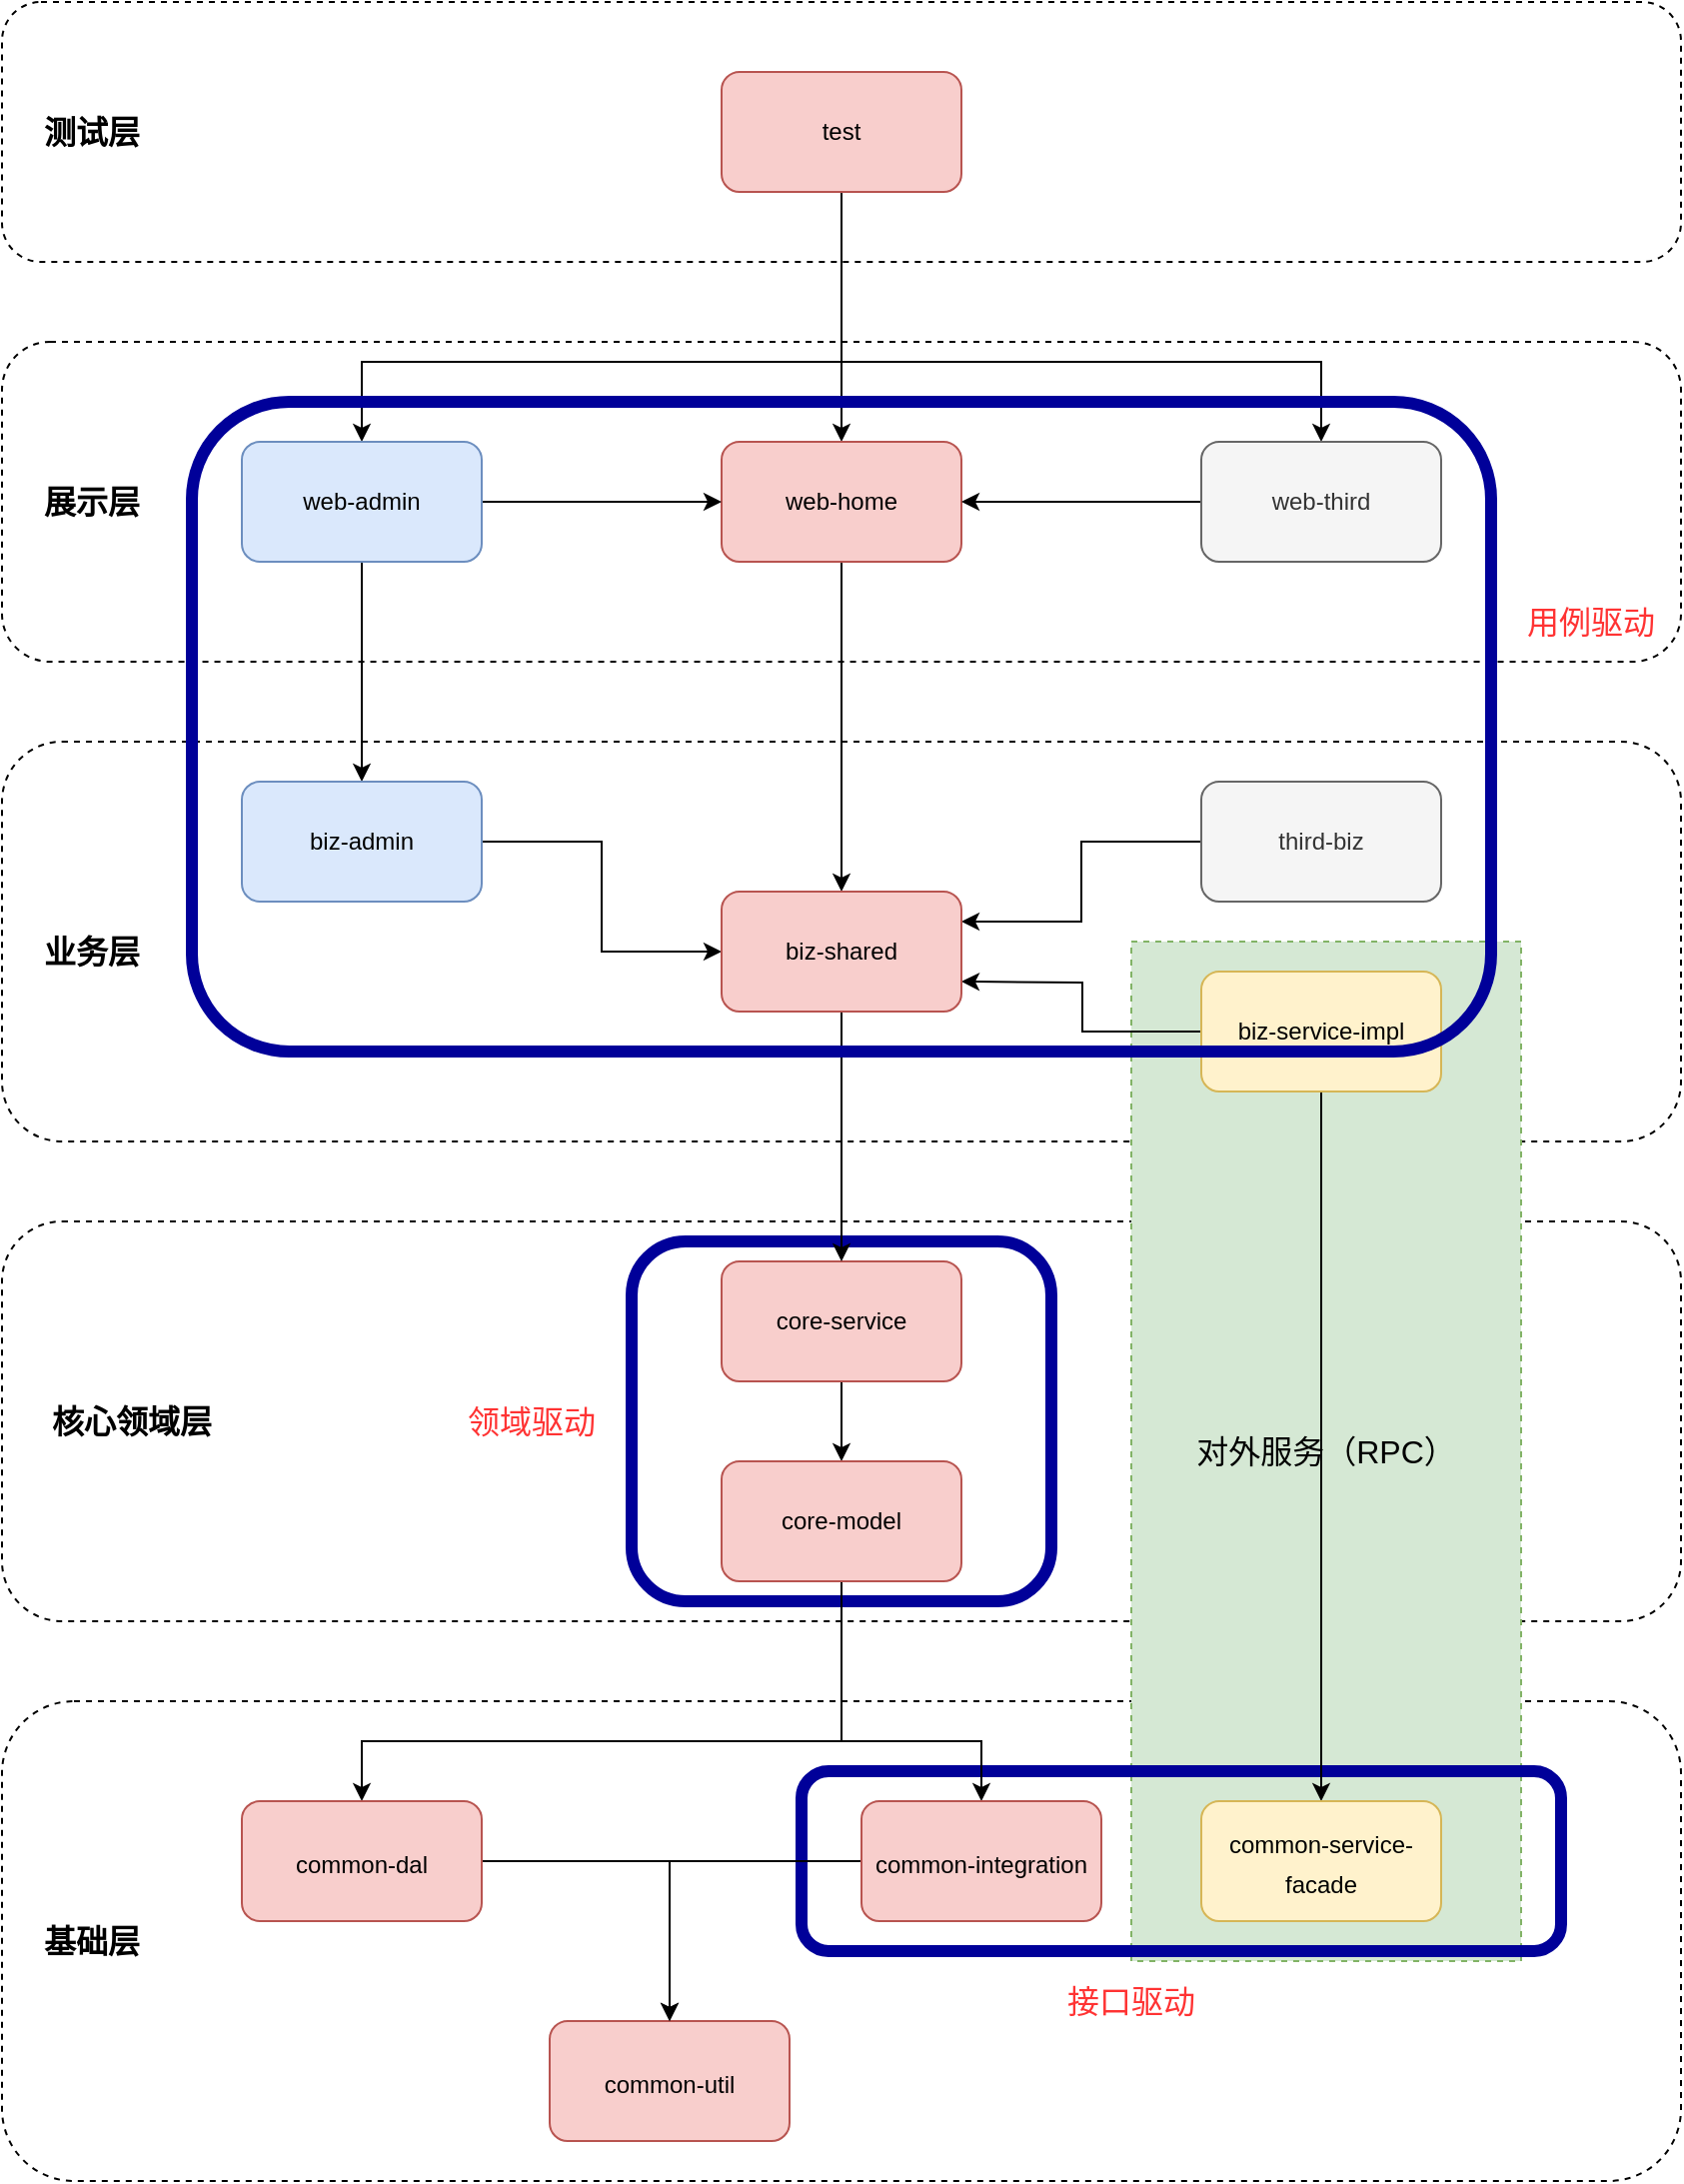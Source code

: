 <mxfile version="14.8.1" type="github" pages="2"><diagram id="YglzeWI0Stwk7_6CR4iB" name="第 1 页"><mxGraphModel dx="1298" dy="834" grid="1" gridSize="10" guides="1" tooltips="1" connect="1" arrows="1" fold="1" page="1" pageScale="1" pageWidth="827" pageHeight="1169" math="0" shadow="0"><root><mxCell id="0"/><mxCell id="1" parent="0"/><mxCell id="OvUssve2Sz-B8NUoTwEf-21" value="" style="rounded=1;whiteSpace=wrap;html=1;dashed=1;" vertex="1" parent="1"><mxGeometry x="80" y="440" width="840" height="200" as="geometry"/></mxCell><mxCell id="OvUssve2Sz-B8NUoTwEf-12" value="&lt;meta charset=&quot;utf-8&quot;&gt;&lt;span style=&quot;color: rgb(0, 0, 0); font-family: helvetica; font-size: 12px; font-style: normal; font-weight: 400; letter-spacing: normal; text-align: center; text-indent: 0px; text-transform: none; word-spacing: 0px; background-color: rgb(248, 249, 250); display: inline; float: none;&quot;&gt;测试层&lt;/span&gt;" style="rounded=1;whiteSpace=wrap;html=1;dashed=1;" vertex="1" parent="1"><mxGeometry x="80" y="240" width="840" height="160" as="geometry"/></mxCell><mxCell id="OvUssve2Sz-B8NUoTwEf-37" value="&lt;meta charset=&quot;utf-8&quot;&gt;&lt;span style=&quot;color: rgb(255, 51, 51); font-family: helvetica; font-size: 16px; font-style: normal; font-weight: 400; letter-spacing: normal; text-align: center; text-indent: 0px; text-transform: none; word-spacing: 0px; background-color: rgb(248, 249, 250); display: inline; float: none;&quot;&gt;领域驱动&lt;/span&gt;" style="rounded=1;whiteSpace=wrap;html=1;dashed=1;" vertex="1" parent="1"><mxGeometry x="80" y="680" width="840" height="200" as="geometry"/></mxCell><mxCell id="OvUssve2Sz-B8NUoTwEf-56" value="" style="rounded=1;whiteSpace=wrap;html=1;fontSize=16;strokeColor=#000099;strokeWidth=6;" vertex="1" parent="1"><mxGeometry x="395" y="690" width="210" height="180" as="geometry"/></mxCell><mxCell id="OvUssve2Sz-B8NUoTwEf-42" value="" style="rounded=1;whiteSpace=wrap;html=1;fontStyle=1;fontSize=16;dashed=1;" vertex="1" parent="1"><mxGeometry x="80" y="920" width="840" height="240" as="geometry"/></mxCell><mxCell id="OvUssve2Sz-B8NUoTwEf-54" value="对外服务（RPC）" style="rounded=0;whiteSpace=wrap;html=1;dashed=1;fontSize=16;fillColor=#d5e8d4;strokeColor=#82b366;" vertex="1" parent="1"><mxGeometry x="645" y="540" width="195" height="510" as="geometry"/></mxCell><mxCell id="OvUssve2Sz-B8NUoTwEf-55" value="" style="rounded=1;whiteSpace=wrap;html=1;fontSize=16;strokeColor=#000099;strokeWidth=6;fillColor=none;" vertex="1" parent="1"><mxGeometry x="480" y="955" width="380" height="90" as="geometry"/></mxCell><mxCell id="OvUssve2Sz-B8NUoTwEf-11" value="" style="rounded=1;whiteSpace=wrap;html=1;dashed=1;" vertex="1" parent="1"><mxGeometry x="80" y="70" width="840" height="130" as="geometry"/></mxCell><mxCell id="OvUssve2Sz-B8NUoTwEf-16" style="edgeStyle=orthogonalEdgeStyle;rounded=0;orthogonalLoop=1;jettySize=auto;html=1;entryX=0.5;entryY=0;entryDx=0;entryDy=0;" edge="1" parent="1" source="OvUssve2Sz-B8NUoTwEf-14" target="OvUssve2Sz-B8NUoTwEf-15"><mxGeometry relative="1" as="geometry"/></mxCell><mxCell id="OvUssve2Sz-B8NUoTwEf-30" style="edgeStyle=orthogonalEdgeStyle;rounded=0;orthogonalLoop=1;jettySize=auto;html=1;entryX=0.5;entryY=0;entryDx=0;entryDy=0;" edge="1" parent="1" source="OvUssve2Sz-B8NUoTwEf-14" target="OvUssve2Sz-B8NUoTwEf-18"><mxGeometry relative="1" as="geometry"><Array as="points"><mxPoint x="500" y="250"/><mxPoint x="740" y="250"/></Array></mxGeometry></mxCell><mxCell id="OvUssve2Sz-B8NUoTwEf-31" style="edgeStyle=orthogonalEdgeStyle;rounded=0;orthogonalLoop=1;jettySize=auto;html=1;" edge="1" parent="1" source="OvUssve2Sz-B8NUoTwEf-14" target="OvUssve2Sz-B8NUoTwEf-17"><mxGeometry relative="1" as="geometry"><Array as="points"><mxPoint x="500" y="250"/><mxPoint x="260" y="250"/></Array></mxGeometry></mxCell><mxCell id="OvUssve2Sz-B8NUoTwEf-14" value="test" style="rounded=1;whiteSpace=wrap;html=1;fillColor=#f8cecc;strokeColor=#b85450;" vertex="1" parent="1"><mxGeometry x="440" y="105" width="120" height="60" as="geometry"/></mxCell><mxCell id="OvUssve2Sz-B8NUoTwEf-61" style="edgeStyle=orthogonalEdgeStyle;rounded=0;orthogonalLoop=1;jettySize=auto;html=1;fontSize=16;" edge="1" parent="1" source="OvUssve2Sz-B8NUoTwEf-15" target="OvUssve2Sz-B8NUoTwEf-22"><mxGeometry relative="1" as="geometry"/></mxCell><mxCell id="OvUssve2Sz-B8NUoTwEf-15" value="web-home" style="rounded=1;whiteSpace=wrap;html=1;fillColor=#f8cecc;strokeColor=#b85450;" vertex="1" parent="1"><mxGeometry x="440" y="290" width="120" height="60" as="geometry"/></mxCell><mxCell id="OvUssve2Sz-B8NUoTwEf-29" style="edgeStyle=orthogonalEdgeStyle;rounded=0;orthogonalLoop=1;jettySize=auto;html=1;" edge="1" parent="1" source="OvUssve2Sz-B8NUoTwEf-17" target="OvUssve2Sz-B8NUoTwEf-15"><mxGeometry relative="1" as="geometry"/></mxCell><mxCell id="OvUssve2Sz-B8NUoTwEf-32" style="edgeStyle=orthogonalEdgeStyle;rounded=0;orthogonalLoop=1;jettySize=auto;html=1;" edge="1" parent="1" source="OvUssve2Sz-B8NUoTwEf-17" target="OvUssve2Sz-B8NUoTwEf-23"><mxGeometry relative="1" as="geometry"/></mxCell><mxCell id="OvUssve2Sz-B8NUoTwEf-17" value="web-admin" style="rounded=1;whiteSpace=wrap;html=1;fillColor=#dae8fc;strokeColor=#6c8ebf;" vertex="1" parent="1"><mxGeometry x="200" y="290" width="120" height="60" as="geometry"/></mxCell><mxCell id="OvUssve2Sz-B8NUoTwEf-28" style="edgeStyle=orthogonalEdgeStyle;rounded=0;orthogonalLoop=1;jettySize=auto;html=1;entryX=1;entryY=0.5;entryDx=0;entryDy=0;" edge="1" parent="1" source="OvUssve2Sz-B8NUoTwEf-18" target="OvUssve2Sz-B8NUoTwEf-15"><mxGeometry relative="1" as="geometry"/></mxCell><mxCell id="OvUssve2Sz-B8NUoTwEf-18" value="web-third" style="rounded=1;whiteSpace=wrap;html=1;fillColor=#f5f5f5;strokeColor=#666666;fontColor=#333333;" vertex="1" parent="1"><mxGeometry x="680" y="290" width="120" height="60" as="geometry"/></mxCell><mxCell id="OvUssve2Sz-B8NUoTwEf-19" value="测试层" style="text;html=1;strokeColor=none;fillColor=none;align=center;verticalAlign=middle;whiteSpace=wrap;rounded=0;fontStyle=1;fontSize=16;" vertex="1" parent="1"><mxGeometry x="100" y="125" width="50" height="20" as="geometry"/></mxCell><mxCell id="OvUssve2Sz-B8NUoTwEf-20" value="展示层" style="text;html=1;strokeColor=none;fillColor=none;align=center;verticalAlign=middle;whiteSpace=wrap;rounded=0;fontStyle=1;fontSize=16;" vertex="1" parent="1"><mxGeometry x="100" y="310" width="50" height="20" as="geometry"/></mxCell><mxCell id="OvUssve2Sz-B8NUoTwEf-33" style="edgeStyle=orthogonalEdgeStyle;rounded=0;orthogonalLoop=1;jettySize=auto;html=1;entryX=0;entryY=0.5;entryDx=0;entryDy=0;" edge="1" parent="1" source="OvUssve2Sz-B8NUoTwEf-23" target="OvUssve2Sz-B8NUoTwEf-22"><mxGeometry relative="1" as="geometry"/></mxCell><mxCell id="OvUssve2Sz-B8NUoTwEf-34" style="edgeStyle=orthogonalEdgeStyle;rounded=0;orthogonalLoop=1;jettySize=auto;html=1;entryX=1;entryY=0.25;entryDx=0;entryDy=0;" edge="1" parent="1" source="OvUssve2Sz-B8NUoTwEf-24" target="OvUssve2Sz-B8NUoTwEf-22"><mxGeometry relative="1" as="geometry"/></mxCell><mxCell id="OvUssve2Sz-B8NUoTwEf-25" value="业务层" style="text;html=1;strokeColor=none;fillColor=none;align=center;verticalAlign=middle;whiteSpace=wrap;rounded=0;fontStyle=1;fontSize=16;" vertex="1" parent="1"><mxGeometry x="100" y="535" width="50" height="20" as="geometry"/></mxCell><mxCell id="OvUssve2Sz-B8NUoTwEf-36" style="edgeStyle=orthogonalEdgeStyle;rounded=0;orthogonalLoop=1;jettySize=auto;html=1;" edge="1" parent="1" source="OvUssve2Sz-B8NUoTwEf-35"><mxGeometry relative="1" as="geometry"><mxPoint x="560" y="560" as="targetPoint"/></mxGeometry></mxCell><mxCell id="OvUssve2Sz-B8NUoTwEf-46" style="edgeStyle=orthogonalEdgeStyle;rounded=0;orthogonalLoop=1;jettySize=auto;html=1;fontSize=16;" edge="1" parent="1" source="OvUssve2Sz-B8NUoTwEf-35" target="OvUssve2Sz-B8NUoTwEf-45"><mxGeometry relative="1" as="geometry"/></mxCell><mxCell id="OvUssve2Sz-B8NUoTwEf-35" value="biz-service-impl" style="rounded=1;whiteSpace=wrap;html=1;fillColor=#fff2cc;strokeColor=#d6b656;" vertex="1" parent="1"><mxGeometry x="680" y="555" width="120" height="60" as="geometry"/></mxCell><mxCell id="OvUssve2Sz-B8NUoTwEf-40" style="edgeStyle=orthogonalEdgeStyle;rounded=0;orthogonalLoop=1;jettySize=auto;html=1;" edge="1" parent="1" source="OvUssve2Sz-B8NUoTwEf-38" target="OvUssve2Sz-B8NUoTwEf-39"><mxGeometry relative="1" as="geometry"/></mxCell><mxCell id="OvUssve2Sz-B8NUoTwEf-38" value="core-service" style="rounded=1;whiteSpace=wrap;html=1;fillColor=#f8cecc;strokeColor=#b85450;" vertex="1" parent="1"><mxGeometry x="440" y="700" width="120" height="60" as="geometry"/></mxCell><mxCell id="OvUssve2Sz-B8NUoTwEf-52" style="edgeStyle=orthogonalEdgeStyle;rounded=0;orthogonalLoop=1;jettySize=auto;html=1;fontSize=16;" edge="1" parent="1" source="OvUssve2Sz-B8NUoTwEf-39" target="OvUssve2Sz-B8NUoTwEf-49"><mxGeometry relative="1" as="geometry"><Array as="points"><mxPoint x="500" y="940"/><mxPoint x="570" y="940"/></Array></mxGeometry></mxCell><mxCell id="OvUssve2Sz-B8NUoTwEf-53" style="edgeStyle=orthogonalEdgeStyle;rounded=0;orthogonalLoop=1;jettySize=auto;html=1;fontSize=16;" edge="1" parent="1" source="OvUssve2Sz-B8NUoTwEf-39" target="OvUssve2Sz-B8NUoTwEf-48"><mxGeometry relative="1" as="geometry"><Array as="points"><mxPoint x="500" y="940"/><mxPoint x="260" y="940"/></Array></mxGeometry></mxCell><mxCell id="OvUssve2Sz-B8NUoTwEf-39" value="core-model" style="rounded=1;whiteSpace=wrap;html=1;fillColor=#f8cecc;strokeColor=#b85450;" vertex="1" parent="1"><mxGeometry x="440" y="800" width="120" height="60" as="geometry"/></mxCell><mxCell id="OvUssve2Sz-B8NUoTwEf-41" value="核心领域层" style="text;html=1;strokeColor=none;fillColor=none;align=center;verticalAlign=middle;whiteSpace=wrap;rounded=0;fontStyle=1;fontSize=16;" vertex="1" parent="1"><mxGeometry x="100" y="770" width="90" height="20" as="geometry"/></mxCell><mxCell id="OvUssve2Sz-B8NUoTwEf-44" value="基础层" style="text;html=1;strokeColor=none;fillColor=none;align=center;verticalAlign=middle;whiteSpace=wrap;rounded=0;fontStyle=1;fontSize=16;" vertex="1" parent="1"><mxGeometry x="100" y="1030" width="50" height="20" as="geometry"/></mxCell><mxCell id="OvUssve2Sz-B8NUoTwEf-45" value="&lt;font style=&quot;font-size: 12px&quot;&gt;common-service-facade&lt;/font&gt;" style="rounded=1;whiteSpace=wrap;html=1;fontSize=16;fillColor=#fff2cc;strokeColor=#d6b656;" vertex="1" parent="1"><mxGeometry x="680" y="970" width="120" height="60" as="geometry"/></mxCell><mxCell id="OvUssve2Sz-B8NUoTwEf-47" value="&lt;font style=&quot;font-size: 12px&quot;&gt;common-util&lt;/font&gt;" style="rounded=1;whiteSpace=wrap;html=1;fontSize=16;fillColor=#f8cecc;strokeColor=#b85450;" vertex="1" parent="1"><mxGeometry x="354" y="1080" width="120" height="60" as="geometry"/></mxCell><mxCell id="OvUssve2Sz-B8NUoTwEf-50" style="edgeStyle=orthogonalEdgeStyle;rounded=0;orthogonalLoop=1;jettySize=auto;html=1;fontSize=16;" edge="1" parent="1" source="OvUssve2Sz-B8NUoTwEf-48" target="OvUssve2Sz-B8NUoTwEf-47"><mxGeometry relative="1" as="geometry"/></mxCell><mxCell id="OvUssve2Sz-B8NUoTwEf-48" value="&lt;font style=&quot;font-size: 12px&quot;&gt;common-dal&lt;/font&gt;" style="rounded=1;whiteSpace=wrap;html=1;fontSize=16;fillColor=#f8cecc;strokeColor=#b85450;" vertex="1" parent="1"><mxGeometry x="200" y="970" width="120" height="60" as="geometry"/></mxCell><mxCell id="OvUssve2Sz-B8NUoTwEf-51" style="edgeStyle=orthogonalEdgeStyle;rounded=0;orthogonalLoop=1;jettySize=auto;html=1;fontSize=16;" edge="1" parent="1" source="OvUssve2Sz-B8NUoTwEf-49" target="OvUssve2Sz-B8NUoTwEf-47"><mxGeometry relative="1" as="geometry"/></mxCell><mxCell id="OvUssve2Sz-B8NUoTwEf-49" value="&lt;font style=&quot;font-size: 12px&quot;&gt;common-integration&lt;/font&gt;" style="rounded=1;whiteSpace=wrap;html=1;fontSize=16;fillColor=#f8cecc;strokeColor=#b85450;" vertex="1" parent="1"><mxGeometry x="510" y="970" width="120" height="60" as="geometry"/></mxCell><mxCell id="OvUssve2Sz-B8NUoTwEf-57" value="&lt;font color=&quot;#ff3333&quot;&gt;领域驱动&lt;/font&gt;" style="text;html=1;strokeColor=none;fillColor=none;align=center;verticalAlign=middle;whiteSpace=wrap;rounded=0;fontSize=16;" vertex="1" parent="1"><mxGeometry x="310" y="770" width="70" height="20" as="geometry"/></mxCell><mxCell id="OvUssve2Sz-B8NUoTwEf-24" value="third-biz" style="rounded=1;whiteSpace=wrap;html=1;fillColor=#f5f5f5;strokeColor=#666666;fontColor=#333333;" vertex="1" parent="1"><mxGeometry x="680" y="460" width="120" height="60" as="geometry"/></mxCell><mxCell id="OvUssve2Sz-B8NUoTwEf-62" style="edgeStyle=orthogonalEdgeStyle;rounded=0;orthogonalLoop=1;jettySize=auto;html=1;fontSize=16;" edge="1" parent="1" source="OvUssve2Sz-B8NUoTwEf-22" target="OvUssve2Sz-B8NUoTwEf-38"><mxGeometry relative="1" as="geometry"/></mxCell><mxCell id="OvUssve2Sz-B8NUoTwEf-22" value="biz-shared" style="rounded=1;whiteSpace=wrap;html=1;fillColor=#f8cecc;strokeColor=#b85450;" vertex="1" parent="1"><mxGeometry x="440" y="515" width="120" height="60" as="geometry"/></mxCell><mxCell id="OvUssve2Sz-B8NUoTwEf-23" value="biz-admin" style="rounded=1;whiteSpace=wrap;html=1;fillColor=#dae8fc;strokeColor=#6c8ebf;" vertex="1" parent="1"><mxGeometry x="200" y="460" width="120" height="60" as="geometry"/></mxCell><mxCell id="OvUssve2Sz-B8NUoTwEf-59" value="&lt;font color=&quot;#ff3333&quot;&gt;接口驱动&lt;/font&gt;" style="text;html=1;strokeColor=none;fillColor=none;align=center;verticalAlign=middle;whiteSpace=wrap;rounded=0;fontSize=16;" vertex="1" parent="1"><mxGeometry x="610" y="1060" width="70" height="20" as="geometry"/></mxCell><mxCell id="OvUssve2Sz-B8NUoTwEf-60" value="&lt;font color=&quot;#ff3333&quot;&gt;用例驱动&lt;/font&gt;" style="text;html=1;strokeColor=none;fillColor=none;align=center;verticalAlign=middle;whiteSpace=wrap;rounded=0;fontSize=16;" vertex="1" parent="1"><mxGeometry x="840" y="370" width="70" height="20" as="geometry"/></mxCell><mxCell id="OvUssve2Sz-B8NUoTwEf-58" value="" style="rounded=1;whiteSpace=wrap;html=1;fontSize=16;strokeColor=#000099;strokeWidth=6;fillColor=none;" vertex="1" parent="1"><mxGeometry x="175" y="270" width="650" height="325" as="geometry"/></mxCell></root></mxGraphModel></diagram><diagram id="S4CCzkqZsdlWxEWDcK13" name="第 2 页"><mxGraphModel dx="1298" dy="834" grid="1" gridSize="10" guides="1" tooltips="1" connect="1" arrows="1" fold="1" page="1" pageScale="1" pageWidth="827" pageHeight="1169" math="0" shadow="0"><root><mxCell id="NtUHyImWsDurWZ9ct_8F-0"/><mxCell id="NtUHyImWsDurWZ9ct_8F-1" parent="NtUHyImWsDurWZ9ct_8F-0"/></root></mxGraphModel></diagram></mxfile>
